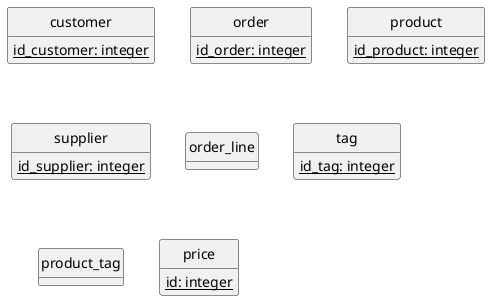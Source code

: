 @startuml
hide circle
hide method
skinparam classAttributeIconSize 0
skinparam RectangleBackgroundColor white

class customer {
{static} id_customer: integer
}

class order {
{static} id_order: integer
}

class product {
{static} id_product: integer
}

class supplier {
{static} id_supplier: integer
}

class order_line {
}

class tag {
{static} id_tag: integer
}

class product_tag {
}

class price {
{static} id: integer
}


@enduml